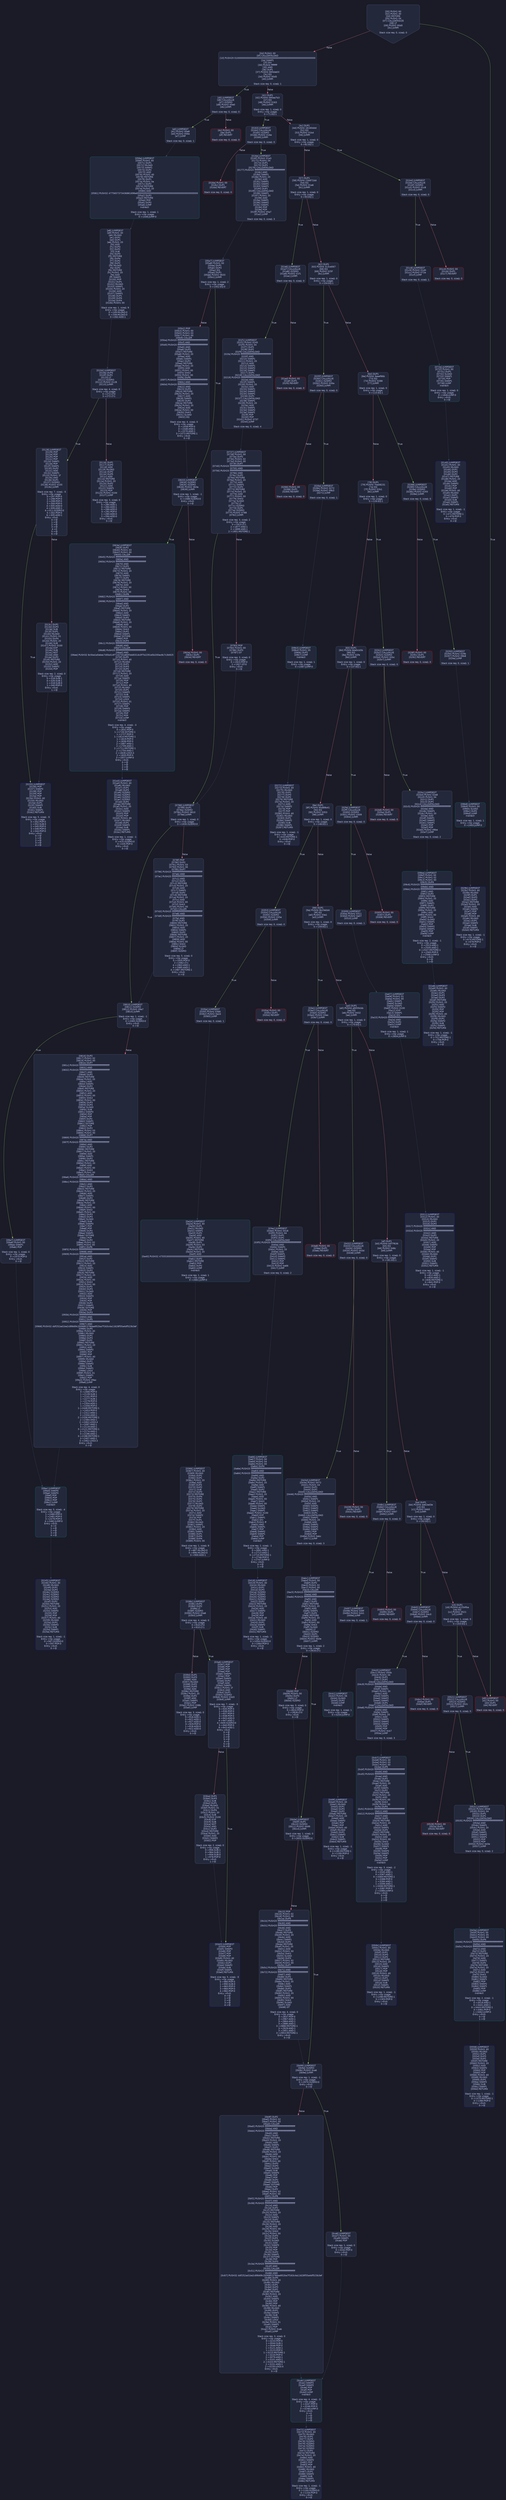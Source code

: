 digraph G {
    node [shape=box, style="filled, rounded", color="#565f89", fontcolor="#c0caf5", fontname="Helvetica", fillcolor="#24283b"];
    edge [color="#414868", fontcolor="#c0caf5", fontname="Helvetica"];
    bgcolor="#1a1b26";
    0 [ label = "[00] PUSH1 60
[02] PUSH1 40
[04] MSTORE
[05] PUSH1 04
[07] CALLDATASIZE
[08] LT
[09] PUSH2 00d0
[0c] JUMPI

Stack size req: 0, sizeΔ: 0
" shape = invhouse]
    1 [ label = "[0d] PUSH1 00
[0f] CALLDATALOAD
[10] PUSH29 0100000000000000000000000000000000000000000000000000000000
[2e] SWAP1
[2f] DIV
[30] PUSH4 ffffffff
[35] AND
[36] DUP1
[37] PUSH4 06fdde03
[3c] EQ
[3d] PUSH2 00d5
[40] JUMPI

Stack size req: 0, sizeΔ: 1
"]
    2 [ label = "[41] DUP1
[42] PUSH4 095ea7b3
[47] EQ
[48] PUSH2 0163
[4b] JUMPI

Stack size req: 1, sizeΔ: 0
Entry->Op usage:
	0->71:EQ:1
"]
    3 [ label = "[4c] DUP1
[4d] PUSH4 18160ddd
[52] EQ
[53] PUSH2 01bd
[56] JUMPI

Stack size req: 1, sizeΔ: 0
Entry->Op usage:
	0->82:EQ:1
"]
    4 [ label = "[57] DUP1
[58] PUSH4 23b872dd
[5d] EQ
[5e] PUSH2 01e6
[61] JUMPI

Stack size req: 1, sizeΔ: 0
Entry->Op usage:
	0->93:EQ:1
"]
    5 [ label = "[62] DUP1
[63] PUSH4 313ce567
[68] EQ
[69] PUSH2 025f
[6c] JUMPI

Stack size req: 1, sizeΔ: 0
Entry->Op usage:
	0->104:EQ:1
"]
    6 [ label = "[6d] DUP1
[6e] PUSH4 3eaaf86b
[73] EQ
[74] PUSH2 0288
[77] JUMPI

Stack size req: 1, sizeΔ: 0
Entry->Op usage:
	0->115:EQ:1
"]
    7 [ label = "[78] DUP1
[79] PUSH4 70a08231
[7e] EQ
[7f] PUSH2 02b1
[82] JUMPI

Stack size req: 1, sizeΔ: 0
Entry->Op usage:
	0->126:EQ:1
"]
    8 [ label = "[83] DUP1
[84] PUSH4 8da5cb5b
[89] EQ
[8a] PUSH2 02fe
[8d] JUMPI

Stack size req: 1, sizeΔ: 0
Entry->Op usage:
	0->137:EQ:1
"]
    9 [ label = "[8e] DUP1
[8f] PUSH4 95d89b41
[94] EQ
[95] PUSH2 0353
[98] JUMPI

Stack size req: 1, sizeΔ: 0
Entry->Op usage:
	0->148:EQ:1
"]
    10 [ label = "[99] DUP1
[9a] PUSH4 9b1fe0d4
[9f] EQ
[a0] PUSH2 03e1
[a3] JUMPI

Stack size req: 1, sizeΔ: 0
Entry->Op usage:
	0->159:EQ:1
"]
    11 [ label = "[a4] DUP1
[a5] PUSH4 a9059cbb
[aa] EQ
[ab] PUSH2 0432
[ae] JUMPI

Stack size req: 1, sizeΔ: 0
Entry->Op usage:
	0->170:EQ:1
"]
    12 [ label = "[af] DUP1
[b0] PUSH4 b5f7f636
[b5] EQ
[b6] PUSH2 048c
[b9] JUMPI

Stack size req: 1, sizeΔ: 0
Entry->Op usage:
	0->181:EQ:1
"]
    13 [ label = "[ba] DUP1
[bb] PUSH4 dd62ed3e
[c0] EQ
[c1] PUSH2 04b5
[c4] JUMPI

Stack size req: 1, sizeΔ: 0
Entry->Op usage:
	0->192:EQ:1
"]
    14 [ label = "[c5] DUP1
[c6] PUSH4 e1254fba
[cb] EQ
[cc] PUSH2 0521
[cf] JUMPI

Stack size req: 1, sizeΔ: 0
Entry->Op usage:
	0->203:EQ:1
"]
    15 [ label = "[d0] JUMPDEST
[d1] PUSH1 00
[d3] DUP1
[d4] REVERT

Stack size req: 0, sizeΔ: 0
" color = "red"]
    16 [ label = "[d5] JUMPDEST
[d6] CALLVALUE
[d7] ISZERO
[d8] PUSH2 00e0
[db] JUMPI

Stack size req: 0, sizeΔ: 0
"]
    17 [ label = "[dc] PUSH1 00
[de] DUP1
[df] REVERT

Stack size req: 0, sizeΔ: 0
" color = "red"]
    18 [ label = "[e0] JUMPDEST
[e1] PUSH2 00e8
[e4] PUSH2 056e
[e7] JUMP

Stack size req: 0, sizeΔ: 1
"]
    19 [ label = "[e8] JUMPDEST
[e9] PUSH1 40
[eb] MLOAD
[ec] DUP1
[ed] DUP1
[ee] PUSH1 20
[f0] ADD
[f1] DUP3
[f2] DUP2
[f3] SUB
[f4] DUP3
[f5] MSTORE
[f6] DUP4
[f7] DUP2
[f8] DUP2
[f9] MLOAD
[fa] DUP2
[fb] MSTORE
[fc] PUSH1 20
[fe] ADD
[ff] SWAP2
[0100] POP
[0101] DUP1
[0102] MLOAD
[0103] SWAP1
[0104] PUSH1 20
[0106] ADD
[0107] SWAP1
[0108] DUP1
[0109] DUP4
[010a] DUP4
[010b] PUSH1 00

Stack size req: 1, sizeΔ: 9
Entry->Op usage:
	0->249:MLOAD:0
	0->258:MLOAD:0
	0->262:ADD:1
"]
    20 [ label = "[010d] JUMPDEST
[010e] DUP4
[010f] DUP2
[0110] LT
[0111] ISZERO
[0112] PUSH2 0128
[0115] JUMPI

Stack size req: 4, sizeΔ: 0
Entry->Op usage:
	0->272:LT:0
	3->272:LT:1
"]
    21 [ label = "[0116] DUP1
[0117] DUP3
[0118] ADD
[0119] MLOAD
[011a] DUP2
[011b] DUP5
[011c] ADD
[011d] MSTORE
[011e] PUSH1 20
[0120] DUP2
[0121] ADD
[0122] SWAP1
[0123] POP
[0124] PUSH2 010d
[0127] JUMP

Stack size req: 3, sizeΔ: 0
Entry->Op usage:
	0->280:ADD:1
	0->284:ADD:1
	0->289:ADD:0
	0->291:POP:0
	1->280:ADD:0
	2->284:ADD:0
Entry->Exit:
	0->😵
"]
    22 [ label = "[0128] JUMPDEST
[0129] POP
[012a] POP
[012b] POP
[012c] POP
[012d] SWAP1
[012e] POP
[012f] SWAP1
[0130] DUP2
[0131] ADD
[0132] SWAP1
[0133] PUSH1 1f
[0135] AND
[0136] DUP1
[0137] ISZERO
[0138] PUSH2 0155
[013b] JUMPI

Stack size req: 7, sizeΔ: -5
Entry->Op usage:
	0->297:POP:0
	1->298:POP:0
	2->299:POP:0
	3->300:POP:0
	4->305:ADD:0
	4->309:AND:1
	4->311:ISZERO:0
	5->302:POP:0
	6->305:ADD:1
Entry->Exit:
	0->😵
	1->😵
	2->😵
	3->😵
	4->0
	5->😵
	6->😵
"]
    23 [ label = "[013c] DUP1
[013d] DUP3
[013e] SUB
[013f] DUP1
[0140] MLOAD
[0141] PUSH1 01
[0143] DUP4
[0144] PUSH1 20
[0146] SUB
[0147] PUSH2 0100
[014a] EXP
[014b] SUB
[014c] NOT
[014d] AND
[014e] DUP2
[014f] MSTORE
[0150] PUSH1 20
[0152] ADD
[0153] SWAP2
[0154] POP

Stack size req: 2, sizeΔ: 0
Entry->Op usage:
	0->318:SUB:1
	0->326:SUB:1
	1->318:SUB:0
	1->340:POP:0
Entry->Exit:
	1->😵
"]
    24 [ label = "[0155] JUMPDEST
[0156] POP
[0157] SWAP3
[0158] POP
[0159] POP
[015a] POP
[015b] PUSH1 40
[015d] MLOAD
[015e] DUP1
[015f] SWAP2
[0160] SUB
[0161] SWAP1
[0162] RETURN

Stack size req: 5, sizeΔ: -5
Entry->Op usage:
	0->342:POP:0
	1->352:SUB:0
	2->345:POP:0
	3->346:POP:0
	4->344:POP:0
Entry->Exit:
	0->😵
	1->😵
	2->😵
	3->😵
	4->😵
" color = "darkblue"]
    25 [ label = "[0163] JUMPDEST
[0164] CALLVALUE
[0165] ISZERO
[0166] PUSH2 016e
[0169] JUMPI

Stack size req: 0, sizeΔ: 0
"]
    26 [ label = "[016a] PUSH1 00
[016c] DUP1
[016d] REVERT

Stack size req: 0, sizeΔ: 0
" color = "red"]
    27 [ label = "[016e] JUMPDEST
[016f] PUSH2 01a3
[0172] PUSH1 04
[0174] DUP1
[0175] DUP1
[0176] CALLDATALOAD
[0177] PUSH20 ffffffffffffffffffffffffffffffffffffffff
[018c] AND
[018d] SWAP1
[018e] PUSH1 20
[0190] ADD
[0191] SWAP1
[0192] SWAP2
[0193] SWAP1
[0194] DUP1
[0195] CALLDATALOAD
[0196] SWAP1
[0197] PUSH1 20
[0199] ADD
[019a] SWAP1
[019b] SWAP2
[019c] SWAP1
[019d] POP
[019e] POP
[019f] PUSH2 05a7
[01a2] JUMP

Stack size req: 0, sizeΔ: 3
"]
    28 [ label = "[01a3] JUMPDEST
[01a4] PUSH1 40
[01a6] MLOAD
[01a7] DUP1
[01a8] DUP3
[01a9] ISZERO
[01aa] ISZERO
[01ab] ISZERO
[01ac] ISZERO
[01ad] DUP2
[01ae] MSTORE
[01af] PUSH1 20
[01b1] ADD
[01b2] SWAP2
[01b3] POP
[01b4] POP
[01b5] PUSH1 40
[01b7] MLOAD
[01b8] DUP1
[01b9] SWAP2
[01ba] SUB
[01bb] SWAP1
[01bc] RETURN

Stack size req: 1, sizeΔ: -1
Entry->Op usage:
	0->425:ISZERO:0
	0->435:POP:0
Entry->Exit:
	0->😵
" color = "darkblue"]
    29 [ label = "[01bd] JUMPDEST
[01be] CALLVALUE
[01bf] ISZERO
[01c0] PUSH2 01c8
[01c3] JUMPI

Stack size req: 0, sizeΔ: 0
"]
    30 [ label = "[01c4] PUSH1 00
[01c6] DUP1
[01c7] REVERT

Stack size req: 0, sizeΔ: 0
" color = "red"]
    31 [ label = "[01c8] JUMPDEST
[01c9] PUSH2 01d0
[01cc] PUSH2 072e
[01cf] JUMP

Stack size req: 0, sizeΔ: 1
"]
    32 [ label = "[01d0] JUMPDEST
[01d1] PUSH1 40
[01d3] MLOAD
[01d4] DUP1
[01d5] DUP3
[01d6] DUP2
[01d7] MSTORE
[01d8] PUSH1 20
[01da] ADD
[01db] SWAP2
[01dc] POP
[01dd] POP
[01de] PUSH1 40
[01e0] MLOAD
[01e1] DUP1
[01e2] SWAP2
[01e3] SUB
[01e4] SWAP1
[01e5] RETURN

Stack size req: 1, sizeΔ: -1
Entry->Op usage:
	0->471:MSTORE:1
	0->476:POP:0
Entry->Exit:
	0->😵
" color = "darkblue"]
    33 [ label = "[01e6] JUMPDEST
[01e7] CALLVALUE
[01e8] ISZERO
[01e9] PUSH2 01f1
[01ec] JUMPI

Stack size req: 0, sizeΔ: 0
"]
    34 [ label = "[01ed] PUSH1 00
[01ef] DUP1
[01f0] REVERT

Stack size req: 0, sizeΔ: 0
" color = "red"]
    35 [ label = "[01f1] JUMPDEST
[01f2] PUSH2 0245
[01f5] PUSH1 04
[01f7] DUP1
[01f8] DUP1
[01f9] CALLDATALOAD
[01fa] PUSH20 ffffffffffffffffffffffffffffffffffffffff
[020f] AND
[0210] SWAP1
[0211] PUSH1 20
[0213] ADD
[0214] SWAP1
[0215] SWAP2
[0216] SWAP1
[0217] DUP1
[0218] CALLDATALOAD
[0219] PUSH20 ffffffffffffffffffffffffffffffffffffffff
[022e] AND
[022f] SWAP1
[0230] PUSH1 20
[0232] ADD
[0233] SWAP1
[0234] SWAP2
[0235] SWAP1
[0236] DUP1
[0237] CALLDATALOAD
[0238] SWAP1
[0239] PUSH1 20
[023b] ADD
[023c] SWAP1
[023d] SWAP2
[023e] SWAP1
[023f] POP
[0240] POP
[0241] PUSH2 0737
[0244] JUMP

Stack size req: 0, sizeΔ: 4
"]
    36 [ label = "[0245] JUMPDEST
[0246] PUSH1 40
[0248] MLOAD
[0249] DUP1
[024a] DUP3
[024b] ISZERO
[024c] ISZERO
[024d] ISZERO
[024e] ISZERO
[024f] DUP2
[0250] MSTORE
[0251] PUSH1 20
[0253] ADD
[0254] SWAP2
[0255] POP
[0256] POP
[0257] PUSH1 40
[0259] MLOAD
[025a] DUP1
[025b] SWAP2
[025c] SUB
[025d] SWAP1
[025e] RETURN

Stack size req: 1, sizeΔ: -1
Entry->Op usage:
	0->587:ISZERO:0
	0->597:POP:0
Entry->Exit:
	0->😵
" color = "darkblue"]
    37 [ label = "[025f] JUMPDEST
[0260] CALLVALUE
[0261] ISZERO
[0262] PUSH2 026a
[0265] JUMPI

Stack size req: 0, sizeΔ: 0
"]
    38 [ label = "[0266] PUSH1 00
[0268] DUP1
[0269] REVERT

Stack size req: 0, sizeΔ: 0
" color = "red"]
    39 [ label = "[026a] JUMPDEST
[026b] PUSH2 0272
[026e] PUSH2 09b3
[0271] JUMP

Stack size req: 0, sizeΔ: 1
"]
    40 [ label = "[0272] JUMPDEST
[0273] PUSH1 40
[0275] MLOAD
[0276] DUP1
[0277] DUP3
[0278] DUP2
[0279] MSTORE
[027a] PUSH1 20
[027c] ADD
[027d] SWAP2
[027e] POP
[027f] POP
[0280] PUSH1 40
[0282] MLOAD
[0283] DUP1
[0284] SWAP2
[0285] SUB
[0286] SWAP1
[0287] RETURN

Stack size req: 1, sizeΔ: -1
Entry->Op usage:
	0->633:MSTORE:1
	0->638:POP:0
Entry->Exit:
	0->😵
" color = "darkblue"]
    41 [ label = "[0288] JUMPDEST
[0289] CALLVALUE
[028a] ISZERO
[028b] PUSH2 0293
[028e] JUMPI

Stack size req: 0, sizeΔ: 0
"]
    42 [ label = "[028f] PUSH1 00
[0291] DUP1
[0292] REVERT

Stack size req: 0, sizeΔ: 0
" color = "red"]
    43 [ label = "[0293] JUMPDEST
[0294] PUSH2 029b
[0297] PUSH2 09b8
[029a] JUMP

Stack size req: 0, sizeΔ: 1
"]
    44 [ label = "[029b] JUMPDEST
[029c] PUSH1 40
[029e] MLOAD
[029f] DUP1
[02a0] DUP3
[02a1] DUP2
[02a2] MSTORE
[02a3] PUSH1 20
[02a5] ADD
[02a6] SWAP2
[02a7] POP
[02a8] POP
[02a9] PUSH1 40
[02ab] MLOAD
[02ac] DUP1
[02ad] SWAP2
[02ae] SUB
[02af] SWAP1
[02b0] RETURN

Stack size req: 1, sizeΔ: -1
Entry->Op usage:
	0->674:MSTORE:1
	0->679:POP:0
Entry->Exit:
	0->😵
" color = "darkblue"]
    45 [ label = "[02b1] JUMPDEST
[02b2] CALLVALUE
[02b3] ISZERO
[02b4] PUSH2 02bc
[02b7] JUMPI

Stack size req: 0, sizeΔ: 0
"]
    46 [ label = "[02b8] PUSH1 00
[02ba] DUP1
[02bb] REVERT

Stack size req: 0, sizeΔ: 0
" color = "red"]
    47 [ label = "[02bc] JUMPDEST
[02bd] PUSH2 02e8
[02c0] PUSH1 04
[02c2] DUP1
[02c3] DUP1
[02c4] CALLDATALOAD
[02c5] PUSH20 ffffffffffffffffffffffffffffffffffffffff
[02da] AND
[02db] SWAP1
[02dc] PUSH1 20
[02de] ADD
[02df] SWAP1
[02e0] SWAP2
[02e1] SWAP1
[02e2] POP
[02e3] POP
[02e4] PUSH2 09be
[02e7] JUMP

Stack size req: 0, sizeΔ: 2
"]
    48 [ label = "[02e8] JUMPDEST
[02e9] PUSH1 40
[02eb] MLOAD
[02ec] DUP1
[02ed] DUP3
[02ee] DUP2
[02ef] MSTORE
[02f0] PUSH1 20
[02f2] ADD
[02f3] SWAP2
[02f4] POP
[02f5] POP
[02f6] PUSH1 40
[02f8] MLOAD
[02f9] DUP1
[02fa] SWAP2
[02fb] SUB
[02fc] SWAP1
[02fd] RETURN

Stack size req: 1, sizeΔ: -1
Entry->Op usage:
	0->751:MSTORE:1
	0->756:POP:0
Entry->Exit:
	0->😵
" color = "darkblue"]
    49 [ label = "[02fe] JUMPDEST
[02ff] CALLVALUE
[0300] ISZERO
[0301] PUSH2 0309
[0304] JUMPI

Stack size req: 0, sizeΔ: 0
"]
    50 [ label = "[0305] PUSH1 00
[0307] DUP1
[0308] REVERT

Stack size req: 0, sizeΔ: 0
" color = "red"]
    51 [ label = "[0309] JUMPDEST
[030a] PUSH2 0311
[030d] PUSH2 0a07
[0310] JUMP

Stack size req: 0, sizeΔ: 1
"]
    52 [ label = "[0311] JUMPDEST
[0312] PUSH1 40
[0314] MLOAD
[0315] DUP1
[0316] DUP3
[0317] PUSH20 ffffffffffffffffffffffffffffffffffffffff
[032c] AND
[032d] PUSH20 ffffffffffffffffffffffffffffffffffffffff
[0342] AND
[0343] DUP2
[0344] MSTORE
[0345] PUSH1 20
[0347] ADD
[0348] SWAP2
[0349] POP
[034a] POP
[034b] PUSH1 40
[034d] MLOAD
[034e] DUP1
[034f] SWAP2
[0350] SUB
[0351] SWAP1
[0352] RETURN

Stack size req: 1, sizeΔ: -1
Entry->Op usage:
	0->812:AND:1
	0->834:AND:1
	0->836:MSTORE:1
	0->841:POP:0
Entry->Exit:
	0->😵
" color = "darkblue"]
    53 [ label = "[0353] JUMPDEST
[0354] CALLVALUE
[0355] ISZERO
[0356] PUSH2 035e
[0359] JUMPI

Stack size req: 0, sizeΔ: 0
"]
    54 [ label = "[035a] PUSH1 00
[035c] DUP1
[035d] REVERT

Stack size req: 0, sizeΔ: 0
" color = "red"]
    55 [ label = "[035e] JUMPDEST
[035f] PUSH2 0366
[0362] PUSH2 0a2d
[0365] JUMP

Stack size req: 0, sizeΔ: 1
"]
    56 [ label = "[0366] JUMPDEST
[0367] PUSH1 40
[0369] MLOAD
[036a] DUP1
[036b] DUP1
[036c] PUSH1 20
[036e] ADD
[036f] DUP3
[0370] DUP2
[0371] SUB
[0372] DUP3
[0373] MSTORE
[0374] DUP4
[0375] DUP2
[0376] DUP2
[0377] MLOAD
[0378] DUP2
[0379] MSTORE
[037a] PUSH1 20
[037c] ADD
[037d] SWAP2
[037e] POP
[037f] DUP1
[0380] MLOAD
[0381] SWAP1
[0382] PUSH1 20
[0384] ADD
[0385] SWAP1
[0386] DUP1
[0387] DUP4
[0388] DUP4
[0389] PUSH1 00

Stack size req: 1, sizeΔ: 9
Entry->Op usage:
	0->887:MLOAD:0
	0->896:MLOAD:0
	0->900:ADD:1
"]
    57 [ label = "[038b] JUMPDEST
[038c] DUP4
[038d] DUP2
[038e] LT
[038f] ISZERO
[0390] PUSH2 03a6
[0393] JUMPI

Stack size req: 4, sizeΔ: 0
Entry->Op usage:
	0->910:LT:0
	3->910:LT:1
"]
    58 [ label = "[0394] DUP1
[0395] DUP3
[0396] ADD
[0397] MLOAD
[0398] DUP2
[0399] DUP5
[039a] ADD
[039b] MSTORE
[039c] PUSH1 20
[039e] DUP2
[039f] ADD
[03a0] SWAP1
[03a1] POP
[03a2] PUSH2 038b
[03a5] JUMP

Stack size req: 3, sizeΔ: 0
Entry->Op usage:
	0->918:ADD:1
	0->922:ADD:1
	0->927:ADD:0
	0->929:POP:0
	1->918:ADD:0
	2->922:ADD:0
Entry->Exit:
	0->😵
"]
    59 [ label = "[03a6] JUMPDEST
[03a7] POP
[03a8] POP
[03a9] POP
[03aa] POP
[03ab] SWAP1
[03ac] POP
[03ad] SWAP1
[03ae] DUP2
[03af] ADD
[03b0] SWAP1
[03b1] PUSH1 1f
[03b3] AND
[03b4] DUP1
[03b5] ISZERO
[03b6] PUSH2 03d3
[03b9] JUMPI

Stack size req: 7, sizeΔ: -5
Entry->Op usage:
	0->935:POP:0
	1->936:POP:0
	2->937:POP:0
	3->938:POP:0
	4->943:ADD:0
	4->947:AND:1
	4->949:ISZERO:0
	5->940:POP:0
	6->943:ADD:1
Entry->Exit:
	0->😵
	1->😵
	2->😵
	3->😵
	4->0
	5->😵
	6->😵
"]
    60 [ label = "[03ba] DUP1
[03bb] DUP3
[03bc] SUB
[03bd] DUP1
[03be] MLOAD
[03bf] PUSH1 01
[03c1] DUP4
[03c2] PUSH1 20
[03c4] SUB
[03c5] PUSH2 0100
[03c8] EXP
[03c9] SUB
[03ca] NOT
[03cb] AND
[03cc] DUP2
[03cd] MSTORE
[03ce] PUSH1 20
[03d0] ADD
[03d1] SWAP2
[03d2] POP

Stack size req: 2, sizeΔ: 0
Entry->Op usage:
	0->956:SUB:1
	0->964:SUB:1
	1->956:SUB:0
	1->978:POP:0
Entry->Exit:
	1->😵
"]
    61 [ label = "[03d3] JUMPDEST
[03d4] POP
[03d5] SWAP3
[03d6] POP
[03d7] POP
[03d8] POP
[03d9] PUSH1 40
[03db] MLOAD
[03dc] DUP1
[03dd] SWAP2
[03de] SUB
[03df] SWAP1
[03e0] RETURN

Stack size req: 5, sizeΔ: -5
Entry->Op usage:
	0->980:POP:0
	1->990:SUB:0
	2->983:POP:0
	3->984:POP:0
	4->982:POP:0
Entry->Exit:
	0->😵
	1->😵
	2->😵
	3->😵
	4->😵
" color = "darkblue"]
    62 [ label = "[03e1] JUMPDEST
[03e2] CALLVALUE
[03e3] ISZERO
[03e4] PUSH2 03ec
[03e7] JUMPI

Stack size req: 0, sizeΔ: 0
"]
    63 [ label = "[03e8] PUSH1 00
[03ea] DUP1
[03eb] REVERT

Stack size req: 0, sizeΔ: 0
" color = "red"]
    64 [ label = "[03ec] JUMPDEST
[03ed] PUSH2 0418
[03f0] PUSH1 04
[03f2] DUP1
[03f3] DUP1
[03f4] CALLDATALOAD
[03f5] PUSH20 ffffffffffffffffffffffffffffffffffffffff
[040a] AND
[040b] SWAP1
[040c] PUSH1 20
[040e] ADD
[040f] SWAP1
[0410] SWAP2
[0411] SWAP1
[0412] POP
[0413] POP
[0414] PUSH2 0a66
[0417] JUMP

Stack size req: 0, sizeΔ: 2
"]
    65 [ label = "[0418] JUMPDEST
[0419] PUSH1 40
[041b] MLOAD
[041c] DUP1
[041d] DUP3
[041e] ISZERO
[041f] ISZERO
[0420] ISZERO
[0421] ISZERO
[0422] DUP2
[0423] MSTORE
[0424] PUSH1 20
[0426] ADD
[0427] SWAP2
[0428] POP
[0429] POP
[042a] PUSH1 40
[042c] MLOAD
[042d] DUP1
[042e] SWAP2
[042f] SUB
[0430] SWAP1
[0431] RETURN

Stack size req: 1, sizeΔ: -1
Entry->Op usage:
	0->1054:ISZERO:0
	0->1064:POP:0
Entry->Exit:
	0->😵
" color = "darkblue"]
    66 [ label = "[0432] JUMPDEST
[0433] CALLVALUE
[0434] ISZERO
[0435] PUSH2 043d
[0438] JUMPI

Stack size req: 0, sizeΔ: 0
"]
    67 [ label = "[0439] PUSH1 00
[043b] DUP1
[043c] REVERT

Stack size req: 0, sizeΔ: 0
" color = "red"]
    68 [ label = "[043d] JUMPDEST
[043e] PUSH2 0472
[0441] PUSH1 04
[0443] DUP1
[0444] DUP1
[0445] CALLDATALOAD
[0446] PUSH20 ffffffffffffffffffffffffffffffffffffffff
[045b] AND
[045c] SWAP1
[045d] PUSH1 20
[045f] ADD
[0460] SWAP1
[0461] SWAP2
[0462] SWAP1
[0463] DUP1
[0464] CALLDATALOAD
[0465] SWAP1
[0466] PUSH1 20
[0468] ADD
[0469] SWAP1
[046a] SWAP2
[046b] SWAP1
[046c] POP
[046d] POP
[046e] PUSH2 0abc
[0471] JUMP

Stack size req: 0, sizeΔ: 3
"]
    69 [ label = "[0472] JUMPDEST
[0473] PUSH1 40
[0475] MLOAD
[0476] DUP1
[0477] DUP3
[0478] ISZERO
[0479] ISZERO
[047a] ISZERO
[047b] ISZERO
[047c] DUP2
[047d] MSTORE
[047e] PUSH1 20
[0480] ADD
[0481] SWAP2
[0482] POP
[0483] POP
[0484] PUSH1 40
[0486] MLOAD
[0487] DUP1
[0488] SWAP2
[0489] SUB
[048a] SWAP1
[048b] RETURN

Stack size req: 1, sizeΔ: -1
Entry->Op usage:
	0->1144:ISZERO:0
	0->1154:POP:0
Entry->Exit:
	0->😵
" color = "darkblue"]
    70 [ label = "[048c] JUMPDEST
[048d] CALLVALUE
[048e] ISZERO
[048f] PUSH2 0497
[0492] JUMPI

Stack size req: 0, sizeΔ: 0
"]
    71 [ label = "[0493] PUSH1 00
[0495] DUP1
[0496] REVERT

Stack size req: 0, sizeΔ: 0
" color = "red"]
    72 [ label = "[0497] JUMPDEST
[0498] PUSH2 049f
[049b] PUSH2 0cb1
[049e] JUMP

Stack size req: 0, sizeΔ: 1
"]
    73 [ label = "[049f] JUMPDEST
[04a0] PUSH1 40
[04a2] MLOAD
[04a3] DUP1
[04a4] DUP3
[04a5] DUP2
[04a6] MSTORE
[04a7] PUSH1 20
[04a9] ADD
[04aa] SWAP2
[04ab] POP
[04ac] POP
[04ad] PUSH1 40
[04af] MLOAD
[04b0] DUP1
[04b1] SWAP2
[04b2] SUB
[04b3] SWAP1
[04b4] RETURN

Stack size req: 1, sizeΔ: -1
Entry->Op usage:
	0->1190:MSTORE:1
	0->1195:POP:0
Entry->Exit:
	0->😵
" color = "darkblue"]
    74 [ label = "[04b5] JUMPDEST
[04b6] CALLVALUE
[04b7] ISZERO
[04b8] PUSH2 04c0
[04bb] JUMPI

Stack size req: 0, sizeΔ: 0
"]
    75 [ label = "[04bc] PUSH1 00
[04be] DUP1
[04bf] REVERT

Stack size req: 0, sizeΔ: 0
" color = "red"]
    76 [ label = "[04c0] JUMPDEST
[04c1] PUSH2 050b
[04c4] PUSH1 04
[04c6] DUP1
[04c7] DUP1
[04c8] CALLDATALOAD
[04c9] PUSH20 ffffffffffffffffffffffffffffffffffffffff
[04de] AND
[04df] SWAP1
[04e0] PUSH1 20
[04e2] ADD
[04e3] SWAP1
[04e4] SWAP2
[04e5] SWAP1
[04e6] DUP1
[04e7] CALLDATALOAD
[04e8] PUSH20 ffffffffffffffffffffffffffffffffffffffff
[04fd] AND
[04fe] SWAP1
[04ff] PUSH1 20
[0501] ADD
[0502] SWAP1
[0503] SWAP2
[0504] SWAP1
[0505] POP
[0506] POP
[0507] PUSH2 0cb7
[050a] JUMP

Stack size req: 0, sizeΔ: 3
"]
    77 [ label = "[050b] JUMPDEST
[050c] PUSH1 40
[050e] MLOAD
[050f] DUP1
[0510] DUP3
[0511] DUP2
[0512] MSTORE
[0513] PUSH1 20
[0515] ADD
[0516] SWAP2
[0517] POP
[0518] POP
[0519] PUSH1 40
[051b] MLOAD
[051c] DUP1
[051d] SWAP2
[051e] SUB
[051f] SWAP1
[0520] RETURN

Stack size req: 1, sizeΔ: -1
Entry->Op usage:
	0->1298:MSTORE:1
	0->1303:POP:0
Entry->Exit:
	0->😵
" color = "darkblue"]
    78 [ label = "[0521] JUMPDEST
[0522] CALLVALUE
[0523] ISZERO
[0524] PUSH2 052c
[0527] JUMPI

Stack size req: 0, sizeΔ: 0
"]
    79 [ label = "[0528] PUSH1 00
[052a] DUP1
[052b] REVERT

Stack size req: 0, sizeΔ: 0
" color = "red"]
    80 [ label = "[052c] JUMPDEST
[052d] PUSH2 0558
[0530] PUSH1 04
[0532] DUP1
[0533] DUP1
[0534] CALLDATALOAD
[0535] PUSH20 ffffffffffffffffffffffffffffffffffffffff
[054a] AND
[054b] SWAP1
[054c] PUSH1 20
[054e] ADD
[054f] SWAP1
[0550] SWAP2
[0551] SWAP1
[0552] POP
[0553] POP
[0554] PUSH2 0d3e
[0557] JUMP

Stack size req: 0, sizeΔ: 2
"]
    81 [ label = "[0558] JUMPDEST
[0559] PUSH1 40
[055b] MLOAD
[055c] DUP1
[055d] DUP3
[055e] DUP2
[055f] MSTORE
[0560] PUSH1 20
[0562] ADD
[0563] SWAP2
[0564] POP
[0565] POP
[0566] PUSH1 40
[0568] MLOAD
[0569] DUP1
[056a] SWAP2
[056b] SUB
[056c] SWAP1
[056d] RETURN

Stack size req: 1, sizeΔ: -1
Entry->Op usage:
	0->1375:MSTORE:1
	0->1380:POP:0
Entry->Exit:
	0->😵
" color = "darkblue"]
    82 [ label = "[056e] JUMPDEST
[056f] PUSH1 40
[0571] DUP1
[0572] MLOAD
[0573] SWAP1
[0574] DUP2
[0575] ADD
[0576] PUSH1 40
[0578] MSTORE
[0579] DUP1
[057a] PUSH1 0a
[057c] DUP2
[057d] MSTORE
[057e] PUSH1 20
[0580] ADD
[0581] PUSH32 4775657373436861696e00000000000000000000000000000000000000000000
[05a2] DUP2
[05a3] MSTORE
[05a4] POP
[05a5] DUP2
[05a6] JUMP
Indirect!

Stack size req: 1, sizeΔ: 1
Entry->Op usage:
	0->1446:JUMP:0
" color = "teal"]
    83 [ label = "[05a7] JUMPDEST
[05a8] PUSH1 00
[05aa] DUP1
[05ab] DUP3
[05ac] EQ
[05ad] DUP1
[05ae] PUSH2 0633
[05b1] JUMPI

Stack size req: 1, sizeΔ: 2
Entry->Op usage:
	0->1452:EQ:0
"]
    84 [ label = "[05b2] POP
[05b3] PUSH1 00
[05b5] PUSH1 03
[05b7] PUSH1 00
[05b9] CALLER
[05ba] PUSH20 ffffffffffffffffffffffffffffffffffffffff
[05cf] AND
[05d0] PUSH20 ffffffffffffffffffffffffffffffffffffffff
[05e5] AND
[05e6] DUP2
[05e7] MSTORE
[05e8] PUSH1 20
[05ea] ADD
[05eb] SWAP1
[05ec] DUP2
[05ed] MSTORE
[05ee] PUSH1 20
[05f0] ADD
[05f1] PUSH1 00
[05f3] SHA3
[05f4] PUSH1 00
[05f6] DUP6
[05f7] PUSH20 ffffffffffffffffffffffffffffffffffffffff
[060c] AND
[060d] PUSH20 ffffffffffffffffffffffffffffffffffffffff
[0622] AND
[0623] DUP2
[0624] MSTORE
[0625] PUSH1 20
[0627] ADD
[0628] SWAP1
[0629] DUP2
[062a] MSTORE
[062b] PUSH1 20
[062d] ADD
[062e] PUSH1 00
[0630] SHA3
[0631] SLOAD
[0632] EQ

Stack size req: 4, sizeΔ: 0
Entry->Op usage:
	0->1458:POP:0
	3->1548:AND:1
	3->1570:AND:1
	3->1572:MSTORE:1
Entry->Exit:
	0->😵
"]
    85 [ label = "[0633] JUMPDEST
[0634] ISZERO
[0635] ISZERO
[0636] PUSH2 063e
[0639] JUMPI

Stack size req: 1, sizeΔ: -1
Entry->Op usage:
	0->1588:ISZERO:0
Entry->Exit:
	0->😵
"]
    86 [ label = "[063a] PUSH1 00
[063c] DUP1
[063d] REVERT

Stack size req: 0, sizeΔ: 0
" color = "red"]
    87 [ label = "[063e] JUMPDEST
[063f] DUP2
[0640] PUSH1 03
[0642] PUSH1 00
[0644] CALLER
[0645] PUSH20 ffffffffffffffffffffffffffffffffffffffff
[065a] AND
[065b] PUSH20 ffffffffffffffffffffffffffffffffffffffff
[0670] AND
[0671] DUP2
[0672] MSTORE
[0673] PUSH1 20
[0675] ADD
[0676] SWAP1
[0677] DUP2
[0678] MSTORE
[0679] PUSH1 20
[067b] ADD
[067c] PUSH1 00
[067e] SHA3
[067f] PUSH1 00
[0681] DUP6
[0682] PUSH20 ffffffffffffffffffffffffffffffffffffffff
[0697] AND
[0698] PUSH20 ffffffffffffffffffffffffffffffffffffffff
[06ad] AND
[06ae] DUP2
[06af] MSTORE
[06b0] PUSH1 20
[06b2] ADD
[06b3] SWAP1
[06b4] DUP2
[06b5] MSTORE
[06b6] PUSH1 20
[06b8] ADD
[06b9] PUSH1 00
[06bb] SHA3
[06bc] DUP2
[06bd] SWAP1
[06be] SSTORE
[06bf] POP
[06c0] DUP3
[06c1] PUSH20 ffffffffffffffffffffffffffffffffffffffff
[06d6] AND
[06d7] CALLER
[06d8] PUSH20 ffffffffffffffffffffffffffffffffffffffff
[06ed] AND
[06ee] PUSH32 8c5be1e5ebec7d5bd14f71427d1e84f3dd0314c0f7b2291e5b200ac8c7c3b925
[070f] DUP5
[0710] PUSH1 40
[0712] MLOAD
[0713] DUP1
[0714] DUP3
[0715] DUP2
[0716] MSTORE
[0717] PUSH1 20
[0719] ADD
[071a] SWAP2
[071b] POP
[071c] POP
[071d] PUSH1 40
[071f] MLOAD
[0720] DUP1
[0721] SWAP2
[0722] SUB
[0723] SWAP1
[0724] LOG3
[0725] PUSH1 01
[0727] SWAP1
[0728] POP
[0729] SWAP3
[072a] SWAP2
[072b] POP
[072c] POP
[072d] JUMP
Indirect!

Stack size req: 4, sizeΔ: -3
Entry->Op usage:
	0->1832:POP:0
	1->1726:SSTORE:1
	1->1727:POP:0
	1->1814:MSTORE:1
	1->1819:POP:0
	1->1836:POP:0
	2->1687:AND:1
	2->1709:AND:1
	2->1711:MSTORE:1
	2->1750:AND:1
	2->1828:LOG3:4
	2->1835:POP:0
	3->1837:JUMP:0
Entry->Exit:
	0->😵
	1->😵
	2->😵
	3->😵
" color = "teal"]
    88 [ label = "[072e] JUMPDEST
[072f] PUSH1 00
[0731] DUP1
[0732] SLOAD
[0733] SWAP1
[0734] POP
[0735] SWAP1
[0736] JUMP
Indirect!

Stack size req: 1, sizeΔ: 0
Entry->Op usage:
	0->1846:JUMP:0
Entry->Exit:
	0->😵
" color = "teal"]
    89 [ label = "[0737] JUMPDEST
[0738] PUSH1 00
[073a] DUP2
[073b] PUSH1 02
[073d] PUSH1 00
[073f] DUP7
[0740] PUSH20 ffffffffffffffffffffffffffffffffffffffff
[0755] AND
[0756] PUSH20 ffffffffffffffffffffffffffffffffffffffff
[076b] AND
[076c] DUP2
[076d] MSTORE
[076e] PUSH1 20
[0770] ADD
[0771] SWAP1
[0772] DUP2
[0773] MSTORE
[0774] PUSH1 20
[0776] ADD
[0777] PUSH1 00
[0779] SHA3
[077a] SLOAD
[077b] LT
[077c] ISZERO
[077d] DUP1
[077e] ISZERO
[077f] PUSH2 0788
[0782] JUMPI

Stack size req: 3, sizeΔ: 2
Entry->Op usage:
	0->1915:LT:1
	2->1877:AND:1
	2->1899:AND:1
	2->1901:MSTORE:1
"]
    90 [ label = "[0783] POP
[0784] PUSH1 00
[0786] DUP3
[0787] GT

Stack size req: 3, sizeΔ: 0
Entry->Op usage:
	0->1923:POP:0
	2->1927:GT:0
Entry->Exit:
	0->😵
"]
    91 [ label = "[0788] JUMPDEST
[0789] DUP1
[078a] ISZERO
[078b] PUSH2 0810
[078e] JUMPI

Stack size req: 1, sizeΔ: 0
Entry->Op usage:
	0->1930:ISZERO:0
"]
    92 [ label = "[078f] POP
[0790] DUP2
[0791] PUSH1 03
[0793] PUSH1 00
[0795] DUP7
[0796] PUSH20 ffffffffffffffffffffffffffffffffffffffff
[07ab] AND
[07ac] PUSH20 ffffffffffffffffffffffffffffffffffffffff
[07c1] AND
[07c2] DUP2
[07c3] MSTORE
[07c4] PUSH1 20
[07c6] ADD
[07c7] SWAP1
[07c8] DUP2
[07c9] MSTORE
[07ca] PUSH1 20
[07cc] ADD
[07cd] PUSH1 00
[07cf] SHA3
[07d0] PUSH1 00
[07d2] CALLER
[07d3] PUSH20 ffffffffffffffffffffffffffffffffffffffff
[07e8] AND
[07e9] PUSH20 ffffffffffffffffffffffffffffffffffffffff
[07fe] AND
[07ff] DUP2
[0800] MSTORE
[0801] PUSH1 20
[0803] ADD
[0804] SWAP1
[0805] DUP2
[0806] MSTORE
[0807] PUSH1 20
[0809] ADD
[080a] PUSH1 00
[080c] SHA3
[080d] SLOAD
[080e] LT
[080f] ISZERO

Stack size req: 5, sizeΔ: 0
Entry->Op usage:
	0->1935:POP:0
	2->2062:LT:1
	4->1963:AND:1
	4->1985:AND:1
	4->1987:MSTORE:1
Entry->Exit:
	0->😵
"]
    93 [ label = "[0810] JUMPDEST
[0811] ISZERO
[0812] PUSH2 09a7
[0815] JUMPI

Stack size req: 1, sizeΔ: -1
Entry->Op usage:
	0->2065:ISZERO:0
Entry->Exit:
	0->😵
"]
    94 [ label = "[0816] DUP2
[0817] PUSH1 02
[0819] PUSH1 00
[081b] DUP7
[081c] PUSH20 ffffffffffffffffffffffffffffffffffffffff
[0831] AND
[0832] PUSH20 ffffffffffffffffffffffffffffffffffffffff
[0847] AND
[0848] DUP2
[0849] MSTORE
[084a] PUSH1 20
[084c] ADD
[084d] SWAP1
[084e] DUP2
[084f] MSTORE
[0850] PUSH1 20
[0852] ADD
[0853] PUSH1 00
[0855] SHA3
[0856] PUSH1 00
[0858] DUP3
[0859] DUP3
[085a] SLOAD
[085b] SUB
[085c] SWAP3
[085d] POP
[085e] POP
[085f] DUP2
[0860] SWAP1
[0861] SSTORE
[0862] POP
[0863] DUP2
[0864] PUSH1 03
[0866] PUSH1 00
[0868] DUP7
[0869] PUSH20 ffffffffffffffffffffffffffffffffffffffff
[087e] AND
[087f] PUSH20 ffffffffffffffffffffffffffffffffffffffff
[0894] AND
[0895] DUP2
[0896] MSTORE
[0897] PUSH1 20
[0899] ADD
[089a] SWAP1
[089b] DUP2
[089c] MSTORE
[089d] PUSH1 20
[089f] ADD
[08a0] PUSH1 00
[08a2] SHA3
[08a3] PUSH1 00
[08a5] CALLER
[08a6] PUSH20 ffffffffffffffffffffffffffffffffffffffff
[08bb] AND
[08bc] PUSH20 ffffffffffffffffffffffffffffffffffffffff
[08d1] AND
[08d2] DUP2
[08d3] MSTORE
[08d4] PUSH1 20
[08d6] ADD
[08d7] SWAP1
[08d8] DUP2
[08d9] MSTORE
[08da] PUSH1 20
[08dc] ADD
[08dd] PUSH1 00
[08df] SHA3
[08e0] PUSH1 00
[08e2] DUP3
[08e3] DUP3
[08e4] SLOAD
[08e5] SUB
[08e6] SWAP3
[08e7] POP
[08e8] POP
[08e9] DUP2
[08ea] SWAP1
[08eb] SSTORE
[08ec] POP
[08ed] DUP2
[08ee] PUSH1 02
[08f0] PUSH1 00
[08f2] DUP6
[08f3] PUSH20 ffffffffffffffffffffffffffffffffffffffff
[0908] AND
[0909] PUSH20 ffffffffffffffffffffffffffffffffffffffff
[091e] AND
[091f] DUP2
[0920] MSTORE
[0921] PUSH1 20
[0923] ADD
[0924] SWAP1
[0925] DUP2
[0926] MSTORE
[0927] PUSH1 20
[0929] ADD
[092a] PUSH1 00
[092c] SHA3
[092d] PUSH1 00
[092f] DUP3
[0930] DUP3
[0931] SLOAD
[0932] ADD
[0933] SWAP3
[0934] POP
[0935] POP
[0936] DUP2
[0937] SWAP1
[0938] SSTORE
[0939] POP
[093a] DUP3
[093b] PUSH20 ffffffffffffffffffffffffffffffffffffffff
[0950] AND
[0951] DUP5
[0952] PUSH20 ffffffffffffffffffffffffffffffffffffffff
[0967] AND
[0968] PUSH32 ddf252ad1be2c89b69c2b068fc378daa952ba7f163c4a11628f55a4df523b3ef
[0989] DUP5
[098a] PUSH1 40
[098c] MLOAD
[098d] DUP1
[098e] DUP3
[098f] DUP2
[0990] MSTORE
[0991] PUSH1 20
[0993] ADD
[0994] SWAP2
[0995] POP
[0996] POP
[0997] PUSH1 40
[0999] MLOAD
[099a] DUP1
[099b] SWAP2
[099c] SUB
[099d] SWAP1
[099e] LOG3
[099f] PUSH1 01
[09a1] SWAP1
[09a2] POP
[09a3] PUSH2 09ac
[09a6] JUMP

Stack size req: 4, sizeΔ: 0
Entry->Op usage:
	0->2466:POP:0
	1->2139:SUB:1
	1->2141:POP:0
	1->2277:SUB:1
	1->2279:POP:0
	1->2354:ADD:1
	1->2356:POP:0
	1->2448:MSTORE:1
	1->2453:POP:0
	2->2312:AND:1
	2->2334:AND:1
	2->2336:MSTORE:1
	2->2384:AND:1
	2->2462:LOG3:4
	3->2097:AND:1
	3->2119:AND:1
	3->2121:MSTORE:1
	3->2174:AND:1
	3->2196:AND:1
	3->2198:MSTORE:1
	3->2407:AND:1
	3->2462:LOG3:3
Entry->Exit:
	0->😵
"]
    95 [ label = "[09a7] JUMPDEST
[09a8] PUSH1 00
[09aa] SWAP1
[09ab] POP

Stack size req: 1, sizeΔ: 0
Entry->Op usage:
	0->2475:POP:0
Entry->Exit:
	0->😵
"]
    96 [ label = "[09ac] JUMPDEST
[09ad] SWAP4
[09ae] SWAP3
[09af] POP
[09b0] POP
[09b1] POP
[09b2] JUMP
Indirect!

Stack size req: 5, sizeΔ: -4
Entry->Op usage:
	1->2480:POP:0
	2->2481:POP:0
	3->2479:POP:0
	4->2482:JUMP:0
Entry->Exit:
	0->0
	1->😵
	2->😵
	3->😵
	4->😵
" color = "teal"]
    97 [ label = "[09b3] JUMPDEST
[09b4] PUSH1 05
[09b6] DUP2
[09b7] JUMP
Indirect!

Stack size req: 1, sizeΔ: 1
Entry->Op usage:
	0->2487:JUMP:0
" color = "teal"]
    98 [ label = "[09b8] JUMPDEST
[09b9] PUSH1 00
[09bb] SLOAD
[09bc] DUP2
[09bd] JUMP
Indirect!

Stack size req: 1, sizeΔ: 1
Entry->Op usage:
	0->2493:JUMP:0
" color = "teal"]
    99 [ label = "[09be] JUMPDEST
[09bf] PUSH1 00
[09c1] PUSH1 02
[09c3] PUSH1 00
[09c5] DUP4
[09c6] PUSH20 ffffffffffffffffffffffffffffffffffffffff
[09db] AND
[09dc] PUSH20 ffffffffffffffffffffffffffffffffffffffff
[09f1] AND
[09f2] DUP2
[09f3] MSTORE
[09f4] PUSH1 20
[09f6] ADD
[09f7] SWAP1
[09f8] DUP2
[09f9] MSTORE
[09fa] PUSH1 20
[09fc] ADD
[09fd] PUSH1 00
[09ff] SHA3
[0a00] SLOAD
[0a01] SWAP1
[0a02] POP
[0a03] SWAP2
[0a04] SWAP1
[0a05] POP
[0a06] JUMP
Indirect!

Stack size req: 2, sizeΔ: -1
Entry->Op usage:
	0->2523:AND:1
	0->2545:AND:1
	0->2547:MSTORE:1
	0->2565:POP:0
	1->2566:JUMP:0
Entry->Exit:
	0->😵
	1->😵
" color = "teal"]
    100 [ label = "[0a07] JUMPDEST
[0a08] PUSH1 01
[0a0a] PUSH1 00
[0a0c] SWAP1
[0a0d] SLOAD
[0a0e] SWAP1
[0a0f] PUSH2 0100
[0a12] EXP
[0a13] SWAP1
[0a14] DIV
[0a15] PUSH20 ffffffffffffffffffffffffffffffffffffffff
[0a2a] AND
[0a2b] DUP2
[0a2c] JUMP
Indirect!

Stack size req: 1, sizeΔ: 1
Entry->Op usage:
	0->2604:JUMP:0
" color = "teal"]
    101 [ label = "[0a2d] JUMPDEST
[0a2e] PUSH1 40
[0a30] DUP1
[0a31] MLOAD
[0a32] SWAP1
[0a33] DUP2
[0a34] ADD
[0a35] PUSH1 40
[0a37] MSTORE
[0a38] DUP1
[0a39] PUSH1 03
[0a3b] DUP2
[0a3c] MSTORE
[0a3d] PUSH1 20
[0a3f] ADD
[0a40] PUSH32 4755530000000000000000000000000000000000000000000000000000000000
[0a61] DUP2
[0a62] MSTORE
[0a63] POP
[0a64] DUP2
[0a65] JUMP
Indirect!

Stack size req: 1, sizeΔ: 1
Entry->Op usage:
	0->2661:JUMP:0
" color = "teal"]
    102 [ label = "[0a66] JUMPDEST
[0a67] PUSH1 00
[0a69] PUSH1 04
[0a6b] PUSH1 00
[0a6d] DUP4
[0a6e] PUSH20 ffffffffffffffffffffffffffffffffffffffff
[0a83] AND
[0a84] PUSH20 ffffffffffffffffffffffffffffffffffffffff
[0a99] AND
[0a9a] DUP2
[0a9b] MSTORE
[0a9c] PUSH1 20
[0a9e] ADD
[0a9f] SWAP1
[0aa0] DUP2
[0aa1] MSTORE
[0aa2] PUSH1 20
[0aa4] ADD
[0aa5] PUSH1 00
[0aa7] SHA3
[0aa8] PUSH1 00
[0aaa] SWAP1
[0aab] SLOAD
[0aac] SWAP1
[0aad] PUSH2 0100
[0ab0] EXP
[0ab1] SWAP1
[0ab2] DIV
[0ab3] PUSH1 ff
[0ab5] AND
[0ab6] SWAP1
[0ab7] POP
[0ab8] SWAP2
[0ab9] SWAP1
[0aba] POP
[0abb] JUMP
Indirect!

Stack size req: 2, sizeΔ: -1
Entry->Op usage:
	0->2691:AND:1
	0->2713:AND:1
	0->2715:MSTORE:1
	0->2746:POP:0
	1->2747:JUMP:0
Entry->Exit:
	0->😵
	1->😵
" color = "teal"]
    103 [ label = "[0abc] JUMPDEST
[0abd] PUSH1 00
[0abf] DUP2
[0ac0] PUSH1 02
[0ac2] PUSH1 00
[0ac4] CALLER
[0ac5] PUSH20 ffffffffffffffffffffffffffffffffffffffff
[0ada] AND
[0adb] PUSH20 ffffffffffffffffffffffffffffffffffffffff
[0af0] AND
[0af1] DUP2
[0af2] MSTORE
[0af3] PUSH1 20
[0af5] ADD
[0af6] SWAP1
[0af7] DUP2
[0af8] MSTORE
[0af9] PUSH1 20
[0afb] ADD
[0afc] PUSH1 00
[0afe] SHA3
[0aff] SLOAD
[0b00] LT
[0b01] ISZERO
[0b02] DUP1
[0b03] ISZERO
[0b04] PUSH2 0b0e
[0b07] JUMPI

Stack size req: 1, sizeΔ: 2
Entry->Op usage:
	0->2816:LT:1
"]
    104 [ label = "[0b08] POP
[0b09] PUSH1 00
[0b0b] DUP3
[0b0c] LT
[0b0d] ISZERO

Stack size req: 3, sizeΔ: 0
Entry->Op usage:
	0->2824:POP:0
	2->2828:LT:0
Entry->Exit:
	0->😵
"]
    105 [ label = "[0b0e] JUMPDEST
[0b0f] DUP1
[0b10] ISZERO
[0b11] PUSH2 0b99
[0b14] JUMPI

Stack size req: 1, sizeΔ: 0
Entry->Op usage:
	0->2832:ISZERO:0
"]
    106 [ label = "[0b15] POP
[0b16] PUSH1 02
[0b18] PUSH1 00
[0b1a] DUP5
[0b1b] PUSH20 ffffffffffffffffffffffffffffffffffffffff
[0b30] AND
[0b31] PUSH20 ffffffffffffffffffffffffffffffffffffffff
[0b46] AND
[0b47] DUP2
[0b48] MSTORE
[0b49] PUSH1 20
[0b4b] ADD
[0b4c] SWAP1
[0b4d] DUP2
[0b4e] MSTORE
[0b4f] PUSH1 20
[0b51] ADD
[0b52] PUSH1 00
[0b54] SHA3
[0b55] SLOAD
[0b56] DUP3
[0b57] PUSH1 02
[0b59] PUSH1 00
[0b5b] DUP7
[0b5c] PUSH20 ffffffffffffffffffffffffffffffffffffffff
[0b71] AND
[0b72] PUSH20 ffffffffffffffffffffffffffffffffffffffff
[0b87] AND
[0b88] DUP2
[0b89] MSTORE
[0b8a] PUSH1 20
[0b8c] ADD
[0b8d] SWAP1
[0b8e] DUP2
[0b8f] MSTORE
[0b90] PUSH1 20
[0b92] ADD
[0b93] PUSH1 00
[0b95] SHA3
[0b96] SLOAD
[0b97] ADD
[0b98] GT

Stack size req: 4, sizeΔ: 0
Entry->Op usage:
	0->2837:POP:0
	2->2967:ADD:1
	3->2864:AND:1
	3->2886:AND:1
	3->2888:MSTORE:1
	3->2929:AND:1
	3->2951:AND:1
	3->2953:MSTORE:1
Entry->Exit:
	0->😵
"]
    107 [ label = "[0b99] JUMPDEST
[0b9a] ISZERO
[0b9b] PUSH2 0ca6
[0b9e] JUMPI

Stack size req: 1, sizeΔ: -1
Entry->Op usage:
	0->2970:ISZERO:0
Entry->Exit:
	0->😵
"]
    108 [ label = "[0b9f] DUP2
[0ba0] PUSH1 02
[0ba2] PUSH1 00
[0ba4] CALLER
[0ba5] PUSH20 ffffffffffffffffffffffffffffffffffffffff
[0bba] AND
[0bbb] PUSH20 ffffffffffffffffffffffffffffffffffffffff
[0bd0] AND
[0bd1] DUP2
[0bd2] MSTORE
[0bd3] PUSH1 20
[0bd5] ADD
[0bd6] SWAP1
[0bd7] DUP2
[0bd8] MSTORE
[0bd9] PUSH1 20
[0bdb] ADD
[0bdc] PUSH1 00
[0bde] SHA3
[0bdf] PUSH1 00
[0be1] DUP3
[0be2] DUP3
[0be3] SLOAD
[0be4] SUB
[0be5] SWAP3
[0be6] POP
[0be7] POP
[0be8] DUP2
[0be9] SWAP1
[0bea] SSTORE
[0beb] POP
[0bec] DUP2
[0bed] PUSH1 02
[0bef] PUSH1 00
[0bf1] DUP6
[0bf2] PUSH20 ffffffffffffffffffffffffffffffffffffffff
[0c07] AND
[0c08] PUSH20 ffffffffffffffffffffffffffffffffffffffff
[0c1d] AND
[0c1e] DUP2
[0c1f] MSTORE
[0c20] PUSH1 20
[0c22] ADD
[0c23] SWAP1
[0c24] DUP2
[0c25] MSTORE
[0c26] PUSH1 20
[0c28] ADD
[0c29] PUSH1 00
[0c2b] SHA3
[0c2c] PUSH1 00
[0c2e] DUP3
[0c2f] DUP3
[0c30] SLOAD
[0c31] ADD
[0c32] SWAP3
[0c33] POP
[0c34] POP
[0c35] DUP2
[0c36] SWAP1
[0c37] SSTORE
[0c38] POP
[0c39] DUP3
[0c3a] PUSH20 ffffffffffffffffffffffffffffffffffffffff
[0c4f] AND
[0c50] CALLER
[0c51] PUSH20 ffffffffffffffffffffffffffffffffffffffff
[0c66] AND
[0c67] PUSH32 ddf252ad1be2c89b69c2b068fc378daa952ba7f163c4a11628f55a4df523b3ef
[0c88] DUP5
[0c89] PUSH1 40
[0c8b] MLOAD
[0c8c] DUP1
[0c8d] DUP3
[0c8e] DUP2
[0c8f] MSTORE
[0c90] PUSH1 20
[0c92] ADD
[0c93] SWAP2
[0c94] POP
[0c95] POP
[0c96] PUSH1 40
[0c98] MLOAD
[0c99] DUP1
[0c9a] SWAP2
[0c9b] SUB
[0c9c] SWAP1
[0c9d] LOG3
[0c9e] PUSH1 01
[0ca0] SWAP1
[0ca1] POP
[0ca2] PUSH2 0cab
[0ca5] JUMP

Stack size req: 3, sizeΔ: 0
Entry->Op usage:
	0->3233:POP:0
	1->3044:SUB:1
	1->3046:POP:0
	1->3121:ADD:1
	1->3123:POP:0
	1->3215:MSTORE:1
	1->3220:POP:0
	2->3079:AND:1
	2->3101:AND:1
	2->3103:MSTORE:1
	2->3151:AND:1
	2->3229:LOG3:4
Entry->Exit:
	0->😵
"]
    109 [ label = "[0ca6] JUMPDEST
[0ca7] PUSH1 00
[0ca9] SWAP1
[0caa] POP

Stack size req: 1, sizeΔ: 0
Entry->Op usage:
	0->3242:POP:0
Entry->Exit:
	0->😵
"]
    110 [ label = "[0cab] JUMPDEST
[0cac] SWAP3
[0cad] SWAP2
[0cae] POP
[0caf] POP
[0cb0] JUMP
Indirect!

Stack size req: 4, sizeΔ: -3
Entry->Op usage:
	1->3247:POP:0
	2->3246:POP:0
	3->3248:JUMP:0
Entry->Exit:
	0->0
	1->😵
	2->😵
	3->😵
" color = "teal"]
    111 [ label = "[0cb1] JUMPDEST
[0cb2] PUSH1 06
[0cb4] SLOAD
[0cb5] DUP2
[0cb6] JUMP
Indirect!

Stack size req: 1, sizeΔ: 1
Entry->Op usage:
	0->3254:JUMP:0
" color = "teal"]
    112 [ label = "[0cb7] JUMPDEST
[0cb8] PUSH1 00
[0cba] PUSH1 03
[0cbc] PUSH1 00
[0cbe] DUP5
[0cbf] PUSH20 ffffffffffffffffffffffffffffffffffffffff
[0cd4] AND
[0cd5] PUSH20 ffffffffffffffffffffffffffffffffffffffff
[0cea] AND
[0ceb] DUP2
[0cec] MSTORE
[0ced] PUSH1 20
[0cef] ADD
[0cf0] SWAP1
[0cf1] DUP2
[0cf2] MSTORE
[0cf3] PUSH1 20
[0cf5] ADD
[0cf6] PUSH1 00
[0cf8] SHA3
[0cf9] PUSH1 00
[0cfb] DUP4
[0cfc] PUSH20 ffffffffffffffffffffffffffffffffffffffff
[0d11] AND
[0d12] PUSH20 ffffffffffffffffffffffffffffffffffffffff
[0d27] AND
[0d28] DUP2
[0d29] MSTORE
[0d2a] PUSH1 20
[0d2c] ADD
[0d2d] SWAP1
[0d2e] DUP2
[0d2f] MSTORE
[0d30] PUSH1 20
[0d32] ADD
[0d33] PUSH1 00
[0d35] SHA3
[0d36] SLOAD
[0d37] SWAP1
[0d38] POP
[0d39] SWAP3
[0d3a] SWAP2
[0d3b] POP
[0d3c] POP
[0d3d] JUMP
Indirect!

Stack size req: 3, sizeΔ: -2
Entry->Op usage:
	0->3345:AND:1
	0->3367:AND:1
	0->3369:MSTORE:1
	0->3388:POP:0
	1->3284:AND:1
	1->3306:AND:1
	1->3308:MSTORE:1
	1->3387:POP:0
	2->3389:JUMP:0
Entry->Exit:
	0->😵
	1->😵
	2->😵
" color = "teal"]
    113 [ label = "[0d3e] JUMPDEST
[0d3f] PUSH1 00
[0d41] PUSH1 05
[0d43] PUSH1 00
[0d45] DUP4
[0d46] PUSH20 ffffffffffffffffffffffffffffffffffffffff
[0d5b] AND
[0d5c] PUSH20 ffffffffffffffffffffffffffffffffffffffff
[0d71] AND
[0d72] DUP2
[0d73] MSTORE
[0d74] PUSH1 20
[0d76] ADD
[0d77] SWAP1
[0d78] DUP2
[0d79] MSTORE
[0d7a] PUSH1 20
[0d7c] ADD
[0d7d] PUSH1 00
[0d7f] SHA3
[0d80] SLOAD
[0d81] SWAP1
[0d82] POP
[0d83] SWAP2
[0d84] SWAP1
[0d85] POP
[0d86] JUMP
Indirect!

Stack size req: 2, sizeΔ: -1
Entry->Op usage:
	0->3419:AND:1
	0->3441:AND:1
	0->3443:MSTORE:1
	0->3461:POP:0
	1->3462:JUMP:0
Entry->Exit:
	0->😵
	1->😵
" color = "teal"]
    0 -> 1 [ label = "False" color = "#f7768e"]
    0 -> 15 [ label = "True" color = "#9ece6a"]
    1 -> 2 [ label = "False" color = "#f7768e"]
    1 -> 16 [ label = "True" color = "#9ece6a"]
    2 -> 3 [ label = "False" color = "#f7768e"]
    2 -> 25 [ label = "True" color = "#9ece6a"]
    3 -> 4 [ label = "False" color = "#f7768e"]
    3 -> 29 [ label = "True" color = "#9ece6a"]
    4 -> 5 [ label = "False" color = "#f7768e"]
    4 -> 33 [ label = "True" color = "#9ece6a"]
    5 -> 6 [ label = "False" color = "#f7768e"]
    5 -> 37 [ label = "True" color = "#9ece6a"]
    6 -> 7 [ label = "False" color = "#f7768e"]
    6 -> 41 [ label = "True" color = "#9ece6a"]
    7 -> 8 [ label = "False" color = "#f7768e"]
    7 -> 45 [ label = "True" color = "#9ece6a"]
    8 -> 9 [ label = "False" color = "#f7768e"]
    8 -> 49 [ label = "True" color = "#9ece6a"]
    9 -> 10 [ label = "False" color = "#f7768e"]
    9 -> 53 [ label = "True" color = "#9ece6a"]
    10 -> 11 [ label = "False" color = "#f7768e"]
    10 -> 62 [ label = "True" color = "#9ece6a"]
    11 -> 12 [ label = "False" color = "#f7768e"]
    11 -> 66 [ label = "True" color = "#9ece6a"]
    12 -> 13 [ label = "False" color = "#f7768e"]
    12 -> 70 [ label = "True" color = "#9ece6a"]
    13 -> 14 [ label = "False" color = "#f7768e"]
    13 -> 74 [ label = "True" color = "#9ece6a"]
    14 -> 15 [ label = "False" color = "#f7768e"]
    14 -> 78 [ label = "True" color = "#9ece6a"]
    16 -> 17 [ label = "False" color = "#f7768e"]
    16 -> 18 [ label = "True" color = "#9ece6a"]
    18 -> 82 [ ]
    19 -> 20 [ ]
    20 -> 21 [ label = "False" color = "#f7768e"]
    20 -> 22 [ label = "True" color = "#9ece6a"]
    21 -> 20 [ ]
    22 -> 23 [ label = "False" color = "#f7768e"]
    22 -> 24 [ label = "True" color = "#9ece6a"]
    23 -> 24 [ ]
    25 -> 26 [ label = "False" color = "#f7768e"]
    25 -> 27 [ label = "True" color = "#9ece6a"]
    27 -> 83 [ ]
    29 -> 30 [ label = "False" color = "#f7768e"]
    29 -> 31 [ label = "True" color = "#9ece6a"]
    31 -> 88 [ ]
    33 -> 34 [ label = "False" color = "#f7768e"]
    33 -> 35 [ label = "True" color = "#9ece6a"]
    35 -> 89 [ ]
    37 -> 38 [ label = "False" color = "#f7768e"]
    37 -> 39 [ label = "True" color = "#9ece6a"]
    39 -> 97 [ ]
    41 -> 42 [ label = "False" color = "#f7768e"]
    41 -> 43 [ label = "True" color = "#9ece6a"]
    43 -> 98 [ ]
    45 -> 46 [ label = "False" color = "#f7768e"]
    45 -> 47 [ label = "True" color = "#9ece6a"]
    47 -> 99 [ ]
    49 -> 50 [ label = "False" color = "#f7768e"]
    49 -> 51 [ label = "True" color = "#9ece6a"]
    51 -> 100 [ ]
    53 -> 54 [ label = "False" color = "#f7768e"]
    53 -> 55 [ label = "True" color = "#9ece6a"]
    55 -> 101 [ ]
    56 -> 57 [ ]
    57 -> 58 [ label = "False" color = "#f7768e"]
    57 -> 59 [ label = "True" color = "#9ece6a"]
    58 -> 57 [ ]
    59 -> 60 [ label = "False" color = "#f7768e"]
    59 -> 61 [ label = "True" color = "#9ece6a"]
    60 -> 61 [ ]
    62 -> 63 [ label = "False" color = "#f7768e"]
    62 -> 64 [ label = "True" color = "#9ece6a"]
    64 -> 102 [ ]
    66 -> 67 [ label = "False" color = "#f7768e"]
    66 -> 68 [ label = "True" color = "#9ece6a"]
    68 -> 103 [ ]
    70 -> 71 [ label = "False" color = "#f7768e"]
    70 -> 72 [ label = "True" color = "#9ece6a"]
    72 -> 111 [ ]
    74 -> 75 [ label = "False" color = "#f7768e"]
    74 -> 76 [ label = "True" color = "#9ece6a"]
    76 -> 112 [ ]
    78 -> 79 [ label = "False" color = "#f7768e"]
    78 -> 80 [ label = "True" color = "#9ece6a"]
    80 -> 113 [ ]
    83 -> 84 [ label = "False" color = "#f7768e"]
    83 -> 85 [ label = "True" color = "#9ece6a"]
    84 -> 85 [ ]
    85 -> 86 [ label = "False" color = "#f7768e"]
    85 -> 87 [ label = "True" color = "#9ece6a"]
    89 -> 90 [ label = "False" color = "#f7768e"]
    89 -> 91 [ label = "True" color = "#9ece6a"]
    90 -> 91 [ ]
    91 -> 92 [ label = "False" color = "#f7768e"]
    91 -> 93 [ label = "True" color = "#9ece6a"]
    92 -> 93 [ ]
    93 -> 94 [ label = "False" color = "#f7768e"]
    93 -> 95 [ label = "True" color = "#9ece6a"]
    94 -> 96 [ ]
    95 -> 96 [ ]
    103 -> 104 [ label = "False" color = "#f7768e"]
    103 -> 105 [ label = "True" color = "#9ece6a"]
    104 -> 105 [ ]
    105 -> 106 [ label = "False" color = "#f7768e"]
    105 -> 107 [ label = "True" color = "#9ece6a"]
    106 -> 107 [ ]
    107 -> 108 [ label = "False" color = "#f7768e"]
    107 -> 109 [ label = "True" color = "#9ece6a"]
    108 -> 110 [ ]
    109 -> 110 [ ]
    82 -> 19 [ ]
    87 -> 28 [ ]
    88 -> 32 [ ]
    96 -> 36 [ ]
    97 -> 40 [ ]
    98 -> 44 [ ]
    99 -> 48 [ ]
    100 -> 52 [ ]
    101 -> 56 [ ]
    102 -> 65 [ ]
    110 -> 69 [ ]
    111 -> 73 [ ]
    112 -> 77 [ ]
    113 -> 81 [ ]

}
